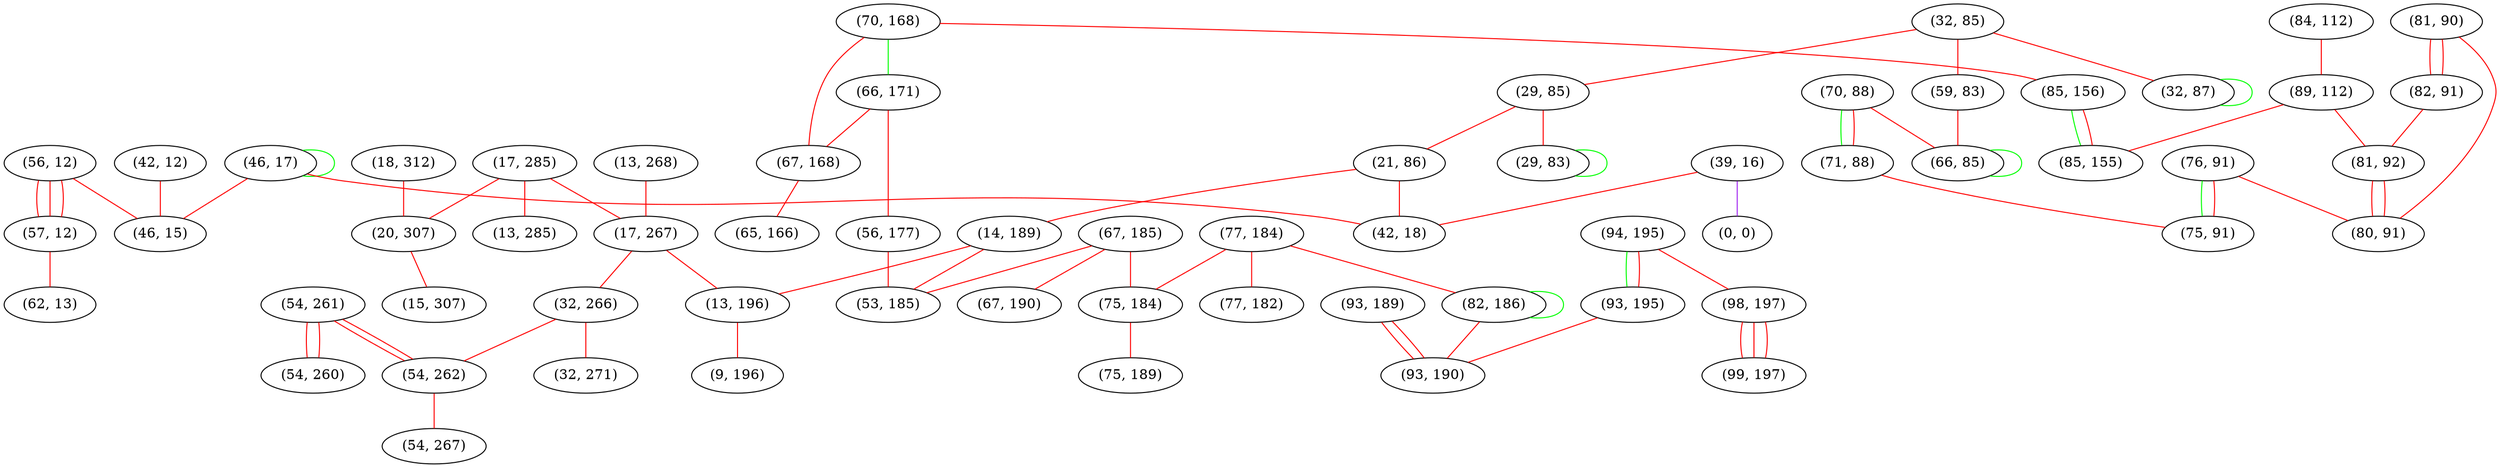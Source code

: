 graph "" {
"(42, 12)";
"(32, 85)";
"(70, 168)";
"(76, 91)";
"(94, 195)";
"(17, 285)";
"(66, 171)";
"(29, 85)";
"(54, 261)";
"(67, 168)";
"(70, 88)";
"(56, 12)";
"(81, 90)";
"(93, 189)";
"(13, 268)";
"(67, 185)";
"(77, 184)";
"(21, 86)";
"(18, 312)";
"(17, 267)";
"(71, 88)";
"(59, 83)";
"(57, 12)";
"(82, 186)";
"(75, 91)";
"(39, 16)";
"(32, 266)";
"(54, 262)";
"(65, 166)";
"(98, 197)";
"(84, 112)";
"(85, 156)";
"(14, 189)";
"(13, 285)";
"(0, 0)";
"(32, 271)";
"(29, 83)";
"(56, 177)";
"(13, 196)";
"(93, 195)";
"(46, 17)";
"(42, 18)";
"(75, 184)";
"(9, 196)";
"(75, 189)";
"(82, 91)";
"(77, 182)";
"(53, 185)";
"(89, 112)";
"(62, 13)";
"(81, 92)";
"(85, 155)";
"(93, 190)";
"(66, 85)";
"(67, 190)";
"(54, 260)";
"(80, 91)";
"(46, 15)";
"(32, 87)";
"(20, 307)";
"(54, 267)";
"(15, 307)";
"(99, 197)";
"(42, 12)" -- "(46, 15)"  [color=red, key=0, weight=1];
"(32, 85)" -- "(29, 85)"  [color=red, key=0, weight=1];
"(32, 85)" -- "(32, 87)"  [color=red, key=0, weight=1];
"(32, 85)" -- "(59, 83)"  [color=red, key=0, weight=1];
"(70, 168)" -- "(67, 168)"  [color=red, key=0, weight=1];
"(70, 168)" -- "(85, 156)"  [color=red, key=0, weight=1];
"(70, 168)" -- "(66, 171)"  [color=green, key=0, weight=2];
"(76, 91)" -- "(80, 91)"  [color=red, key=0, weight=1];
"(76, 91)" -- "(75, 91)"  [color=green, key=0, weight=2];
"(76, 91)" -- "(75, 91)"  [color=red, key=1, weight=1];
"(94, 195)" -- "(98, 197)"  [color=red, key=0, weight=1];
"(94, 195)" -- "(93, 195)"  [color=green, key=0, weight=2];
"(94, 195)" -- "(93, 195)"  [color=red, key=1, weight=1];
"(17, 285)" -- "(17, 267)"  [color=red, key=0, weight=1];
"(17, 285)" -- "(13, 285)"  [color=red, key=0, weight=1];
"(17, 285)" -- "(20, 307)"  [color=red, key=0, weight=1];
"(66, 171)" -- "(56, 177)"  [color=red, key=0, weight=1];
"(66, 171)" -- "(67, 168)"  [color=red, key=0, weight=1];
"(29, 85)" -- "(21, 86)"  [color=red, key=0, weight=1];
"(29, 85)" -- "(29, 83)"  [color=red, key=0, weight=1];
"(54, 261)" -- "(54, 260)"  [color=red, key=0, weight=1];
"(54, 261)" -- "(54, 260)"  [color=red, key=1, weight=1];
"(54, 261)" -- "(54, 262)"  [color=red, key=0, weight=1];
"(54, 261)" -- "(54, 262)"  [color=red, key=1, weight=1];
"(67, 168)" -- "(65, 166)"  [color=red, key=0, weight=1];
"(70, 88)" -- "(66, 85)"  [color=red, key=0, weight=1];
"(70, 88)" -- "(71, 88)"  [color=green, key=0, weight=2];
"(70, 88)" -- "(71, 88)"  [color=red, key=1, weight=1];
"(56, 12)" -- "(46, 15)"  [color=red, key=0, weight=1];
"(56, 12)" -- "(57, 12)"  [color=red, key=0, weight=1];
"(56, 12)" -- "(57, 12)"  [color=red, key=1, weight=1];
"(56, 12)" -- "(57, 12)"  [color=red, key=2, weight=1];
"(81, 90)" -- "(80, 91)"  [color=red, key=0, weight=1];
"(81, 90)" -- "(82, 91)"  [color=red, key=0, weight=1];
"(81, 90)" -- "(82, 91)"  [color=red, key=1, weight=1];
"(93, 189)" -- "(93, 190)"  [color=red, key=0, weight=1];
"(93, 189)" -- "(93, 190)"  [color=red, key=1, weight=1];
"(13, 268)" -- "(17, 267)"  [color=red, key=0, weight=1];
"(67, 185)" -- "(75, 184)"  [color=red, key=0, weight=1];
"(67, 185)" -- "(53, 185)"  [color=red, key=0, weight=1];
"(67, 185)" -- "(67, 190)"  [color=red, key=0, weight=1];
"(77, 184)" -- "(75, 184)"  [color=red, key=0, weight=1];
"(77, 184)" -- "(77, 182)"  [color=red, key=0, weight=1];
"(77, 184)" -- "(82, 186)"  [color=red, key=0, weight=1];
"(21, 86)" -- "(14, 189)"  [color=red, key=0, weight=1];
"(21, 86)" -- "(42, 18)"  [color=red, key=0, weight=1];
"(18, 312)" -- "(20, 307)"  [color=red, key=0, weight=1];
"(17, 267)" -- "(13, 196)"  [color=red, key=0, weight=1];
"(17, 267)" -- "(32, 266)"  [color=red, key=0, weight=1];
"(71, 88)" -- "(75, 91)"  [color=red, key=0, weight=1];
"(59, 83)" -- "(66, 85)"  [color=red, key=0, weight=1];
"(57, 12)" -- "(62, 13)"  [color=red, key=0, weight=1];
"(82, 186)" -- "(93, 190)"  [color=red, key=0, weight=1];
"(82, 186)" -- "(82, 186)"  [color=green, key=0, weight=2];
"(39, 16)" -- "(0, 0)"  [color=purple, key=0, weight=4];
"(39, 16)" -- "(42, 18)"  [color=red, key=0, weight=1];
"(32, 266)" -- "(32, 271)"  [color=red, key=0, weight=1];
"(32, 266)" -- "(54, 262)"  [color=red, key=0, weight=1];
"(54, 262)" -- "(54, 267)"  [color=red, key=0, weight=1];
"(98, 197)" -- "(99, 197)"  [color=red, key=0, weight=1];
"(98, 197)" -- "(99, 197)"  [color=red, key=1, weight=1];
"(98, 197)" -- "(99, 197)"  [color=red, key=2, weight=1];
"(84, 112)" -- "(89, 112)"  [color=red, key=0, weight=1];
"(85, 156)" -- "(85, 155)"  [color=green, key=0, weight=2];
"(85, 156)" -- "(85, 155)"  [color=red, key=1, weight=1];
"(14, 189)" -- "(53, 185)"  [color=red, key=0, weight=1];
"(14, 189)" -- "(13, 196)"  [color=red, key=0, weight=1];
"(29, 83)" -- "(29, 83)"  [color=green, key=0, weight=2];
"(56, 177)" -- "(53, 185)"  [color=red, key=0, weight=1];
"(13, 196)" -- "(9, 196)"  [color=red, key=0, weight=1];
"(93, 195)" -- "(93, 190)"  [color=red, key=0, weight=1];
"(46, 17)" -- "(46, 17)"  [color=green, key=0, weight=2];
"(46, 17)" -- "(46, 15)"  [color=red, key=0, weight=1];
"(46, 17)" -- "(42, 18)"  [color=red, key=0, weight=1];
"(75, 184)" -- "(75, 189)"  [color=red, key=0, weight=1];
"(82, 91)" -- "(81, 92)"  [color=red, key=0, weight=1];
"(89, 112)" -- "(81, 92)"  [color=red, key=0, weight=1];
"(89, 112)" -- "(85, 155)"  [color=red, key=0, weight=1];
"(81, 92)" -- "(80, 91)"  [color=red, key=0, weight=1];
"(81, 92)" -- "(80, 91)"  [color=red, key=1, weight=1];
"(66, 85)" -- "(66, 85)"  [color=green, key=0, weight=2];
"(32, 87)" -- "(32, 87)"  [color=green, key=0, weight=2];
"(20, 307)" -- "(15, 307)"  [color=red, key=0, weight=1];
}
